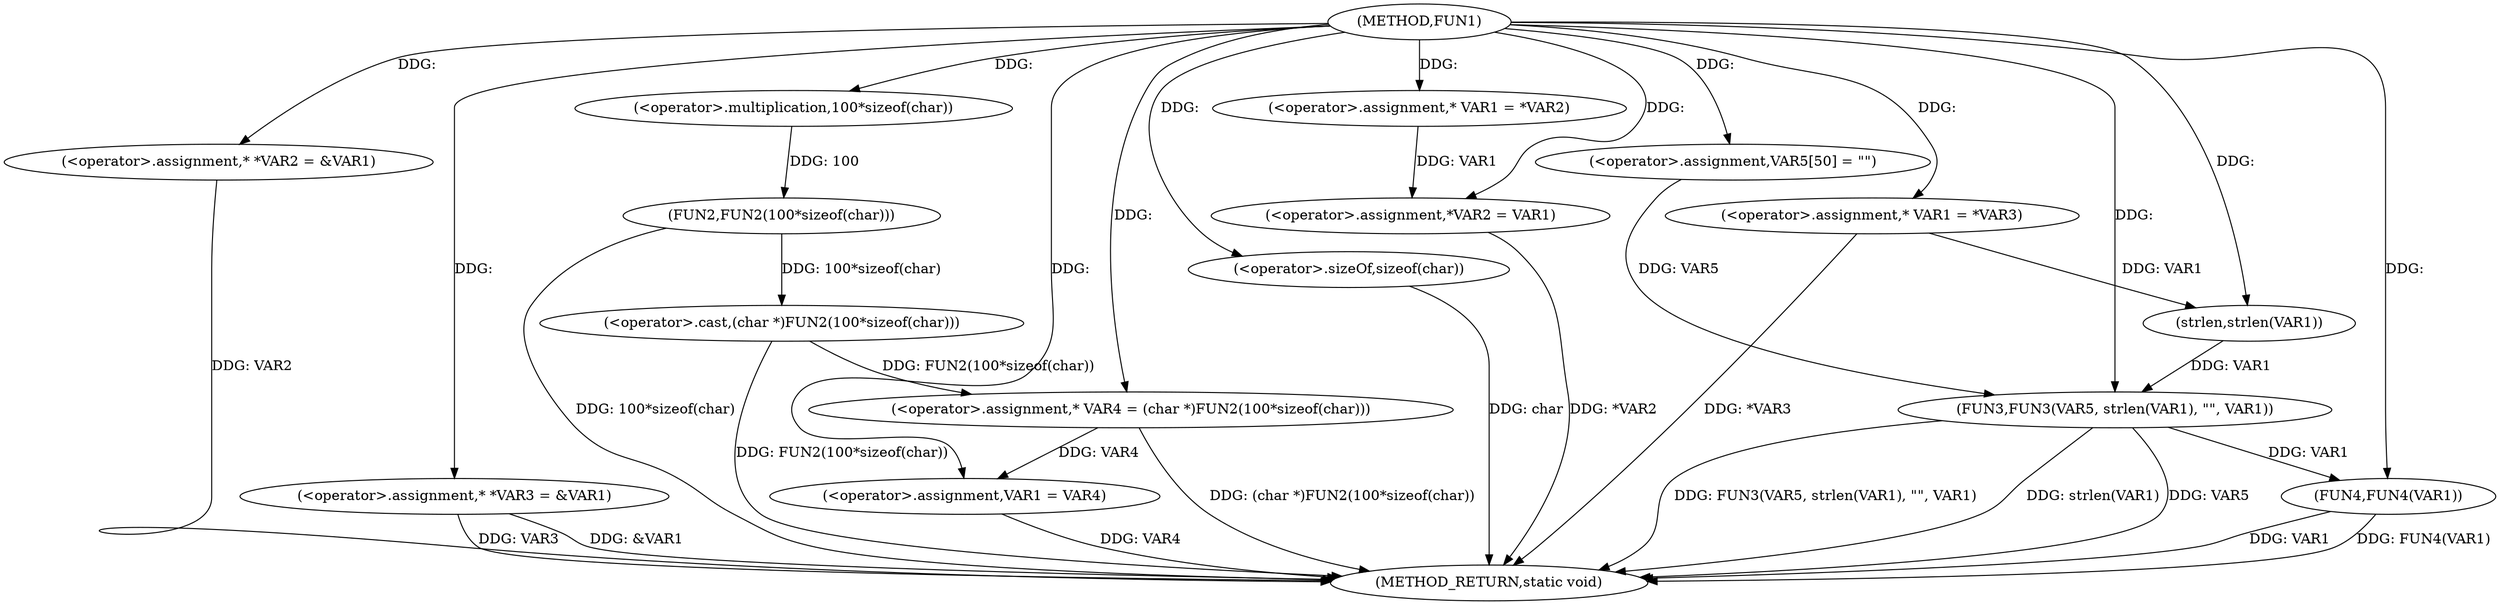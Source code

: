 digraph FUN1 {  
"1000100" [label = "(METHOD,FUN1)" ]
"1000155" [label = "(METHOD_RETURN,static void)" ]
"1000104" [label = "(<operator>.assignment,* *VAR2 = &VAR1)" ]
"1000109" [label = "(<operator>.assignment,* *VAR3 = &VAR1)" ]
"1000114" [label = "(<operator>.assignment,* VAR4 = (char *)FUN2(100*sizeof(char)))" ]
"1000116" [label = "(<operator>.cast,(char *)FUN2(100*sizeof(char)))" ]
"1000118" [label = "(FUN2,FUN2(100*sizeof(char)))" ]
"1000119" [label = "(<operator>.multiplication,100*sizeof(char))" ]
"1000121" [label = "(<operator>.sizeOf,sizeof(char))" ]
"1000123" [label = "(<operator>.assignment,VAR1 = VAR4)" ]
"1000128" [label = "(<operator>.assignment,* VAR1 = *VAR2)" ]
"1000132" [label = "(<operator>.assignment,*VAR2 = VAR1)" ]
"1000138" [label = "(<operator>.assignment,* VAR1 = *VAR3)" ]
"1000144" [label = "(<operator>.assignment,VAR5[50] = \"\")" ]
"1000147" [label = "(FUN3,FUN3(VAR5, strlen(VAR1), \"\", VAR1))" ]
"1000149" [label = "(strlen,strlen(VAR1))" ]
"1000153" [label = "(FUN4,FUN4(VAR1))" ]
  "1000123" -> "1000155"  [ label = "DDG: VAR4"] 
  "1000104" -> "1000155"  [ label = "DDG: VAR2"] 
  "1000138" -> "1000155"  [ label = "DDG: *VAR3"] 
  "1000153" -> "1000155"  [ label = "DDG: FUN4(VAR1)"] 
  "1000116" -> "1000155"  [ label = "DDG: FUN2(100*sizeof(char))"] 
  "1000132" -> "1000155"  [ label = "DDG: *VAR2"] 
  "1000153" -> "1000155"  [ label = "DDG: VAR1"] 
  "1000109" -> "1000155"  [ label = "DDG: VAR3"] 
  "1000121" -> "1000155"  [ label = "DDG: char"] 
  "1000118" -> "1000155"  [ label = "DDG: 100*sizeof(char)"] 
  "1000147" -> "1000155"  [ label = "DDG: strlen(VAR1)"] 
  "1000147" -> "1000155"  [ label = "DDG: VAR5"] 
  "1000147" -> "1000155"  [ label = "DDG: FUN3(VAR5, strlen(VAR1), \"\", VAR1)"] 
  "1000109" -> "1000155"  [ label = "DDG: &VAR1"] 
  "1000114" -> "1000155"  [ label = "DDG: (char *)FUN2(100*sizeof(char))"] 
  "1000100" -> "1000104"  [ label = "DDG: "] 
  "1000100" -> "1000109"  [ label = "DDG: "] 
  "1000116" -> "1000114"  [ label = "DDG: FUN2(100*sizeof(char))"] 
  "1000100" -> "1000114"  [ label = "DDG: "] 
  "1000118" -> "1000116"  [ label = "DDG: 100*sizeof(char)"] 
  "1000119" -> "1000118"  [ label = "DDG: 100"] 
  "1000100" -> "1000119"  [ label = "DDG: "] 
  "1000100" -> "1000121"  [ label = "DDG: "] 
  "1000114" -> "1000123"  [ label = "DDG: VAR4"] 
  "1000100" -> "1000123"  [ label = "DDG: "] 
  "1000100" -> "1000128"  [ label = "DDG: "] 
  "1000128" -> "1000132"  [ label = "DDG: VAR1"] 
  "1000100" -> "1000132"  [ label = "DDG: "] 
  "1000100" -> "1000138"  [ label = "DDG: "] 
  "1000100" -> "1000144"  [ label = "DDG: "] 
  "1000144" -> "1000147"  [ label = "DDG: VAR5"] 
  "1000100" -> "1000147"  [ label = "DDG: "] 
  "1000149" -> "1000147"  [ label = "DDG: VAR1"] 
  "1000138" -> "1000149"  [ label = "DDG: VAR1"] 
  "1000100" -> "1000149"  [ label = "DDG: "] 
  "1000147" -> "1000153"  [ label = "DDG: VAR1"] 
  "1000100" -> "1000153"  [ label = "DDG: "] 
}
